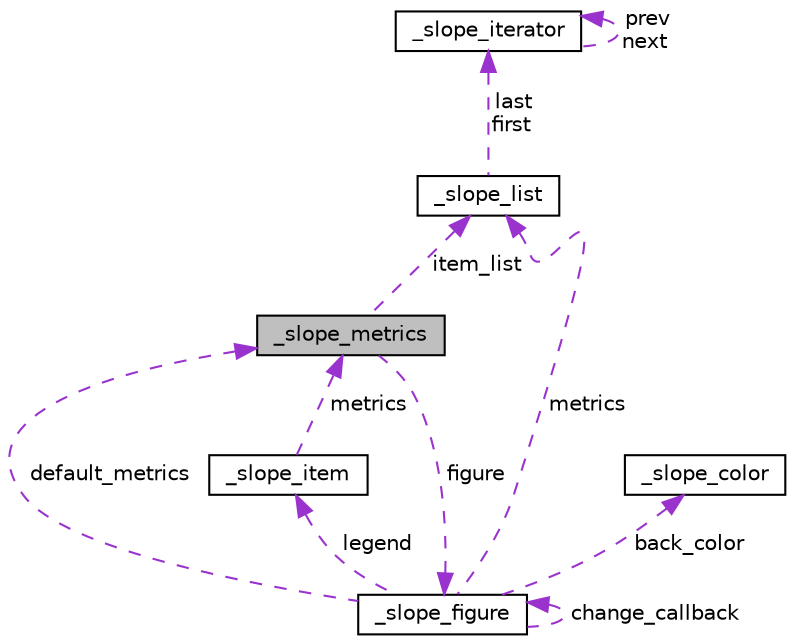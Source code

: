 digraph "_slope_metrics"
{
  edge [fontname="Helvetica",fontsize="10",labelfontname="Helvetica",labelfontsize="10"];
  node [fontname="Helvetica",fontsize="10",shape=record];
  Node1 [label="_slope_metrics",height=0.2,width=0.4,color="black", fillcolor="grey75", style="filled", fontcolor="black"];
  Node2 -> Node1 [dir="back",color="darkorchid3",fontsize="10",style="dashed",label=" item_list" ,fontname="Helvetica"];
  Node2 [label="_slope_list",height=0.2,width=0.4,color="black", fillcolor="white", style="filled",URL="$struct__slope__list.html"];
  Node3 -> Node2 [dir="back",color="darkorchid3",fontsize="10",style="dashed",label=" last\nfirst" ,fontname="Helvetica"];
  Node3 [label="_slope_iterator",height=0.2,width=0.4,color="black", fillcolor="white", style="filled",URL="$struct__slope__iterator.html"];
  Node3 -> Node3 [dir="back",color="darkorchid3",fontsize="10",style="dashed",label=" prev\nnext" ,fontname="Helvetica"];
  Node4 -> Node1 [dir="back",color="darkorchid3",fontsize="10",style="dashed",label=" figure" ,fontname="Helvetica"];
  Node4 [label="_slope_figure",height=0.2,width=0.4,color="black", fillcolor="white", style="filled",URL="$struct__slope__figure.html"];
  Node2 -> Node4 [dir="back",color="darkorchid3",fontsize="10",style="dashed",label=" metrics" ,fontname="Helvetica"];
  Node1 -> Node4 [dir="back",color="darkorchid3",fontsize="10",style="dashed",label=" default_metrics" ,fontname="Helvetica"];
  Node4 -> Node4 [dir="back",color="darkorchid3",fontsize="10",style="dashed",label=" change_callback" ,fontname="Helvetica"];
  Node5 -> Node4 [dir="back",color="darkorchid3",fontsize="10",style="dashed",label=" legend" ,fontname="Helvetica"];
  Node5 [label="_slope_item",height=0.2,width=0.4,color="black", fillcolor="white", style="filled",URL="$struct__slope__item.html"];
  Node1 -> Node5 [dir="back",color="darkorchid3",fontsize="10",style="dashed",label=" metrics" ,fontname="Helvetica"];
  Node6 -> Node4 [dir="back",color="darkorchid3",fontsize="10",style="dashed",label=" back_color" ,fontname="Helvetica"];
  Node6 [label="_slope_color",height=0.2,width=0.4,color="black", fillcolor="white", style="filled",URL="$struct__slope__color.html"];
}
